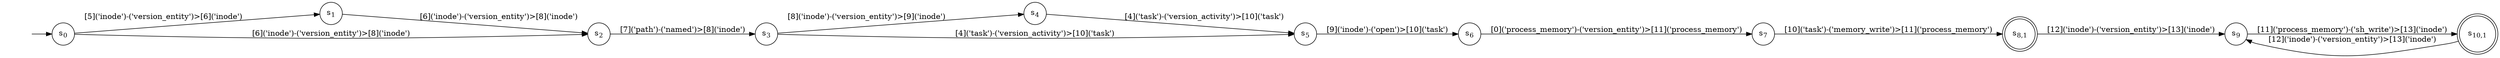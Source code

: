digraph DFA {
    rankdir = LR;
    I [style = invis];
    I -> S0;
    S0 [label = <s<sub>0</sub>>, shape = circle];
    S1 [label = <s<sub>1</sub>>, shape = circle];
    S2 [label = <s<sub>2</sub>>, shape = circle];
    S3 [label = <s<sub>3</sub>>, shape = circle];
    S4 [label = <s<sub>4</sub>>, shape = circle];
    S5 [label = <s<sub>5</sub>>, shape = circle];
    S6 [label = <s<sub>6</sub>>, shape = circle];
    S7 [label = <s<sub>7</sub>>, shape = circle];
    S8 [label = <s<sub>8,1</sub>>, shape = circle, peripheries = 2];
    S9 [label = <s<sub>9</sub>>, shape = circle];
    S10 [label = <s<sub>10,1</sub>>, shape = circle, peripheries = 2];
    S10 -> S9 [label = "[12]('inode')-('version_entity')>[13]('inode')"];
    S9 -> S10 [label = "[11]('process_memory')-('sh_write')>[13]('inode')"];
    S8 -> S9 [label = "[12]('inode')-('version_entity')>[13]('inode')"];
    S7 -> S8 [label = "[10]('task')-('memory_write')>[11]('process_memory')"];
    S6 -> S7 [label = "[0]('process_memory')-('version_entity')>[11]('process_memory')"];
    S5 -> S6 [label = "[9]('inode')-('open')>[10]('task')"];
    S4 -> S5 [label = "[4]('task')-('version_activity')>[10]('task')"];
    S3 -> S4 [label = "[8]('inode')-('version_entity')>[9]('inode')"];
    S3 -> S5 [label = "[4]('task')-('version_activity')>[10]('task')"];
    S2 -> S3 [label = "[7]('path')-('named')>[8]('inode')"];
    S1 -> S2 [label = "[6]('inode')-('version_entity')>[8]('inode')"];
    S0 -> S1 [label = "[5]('inode')-('version_entity')>[6]('inode')"];
    S0 -> S2 [label = "[6]('inode')-('version_entity')>[8]('inode')"];
}

